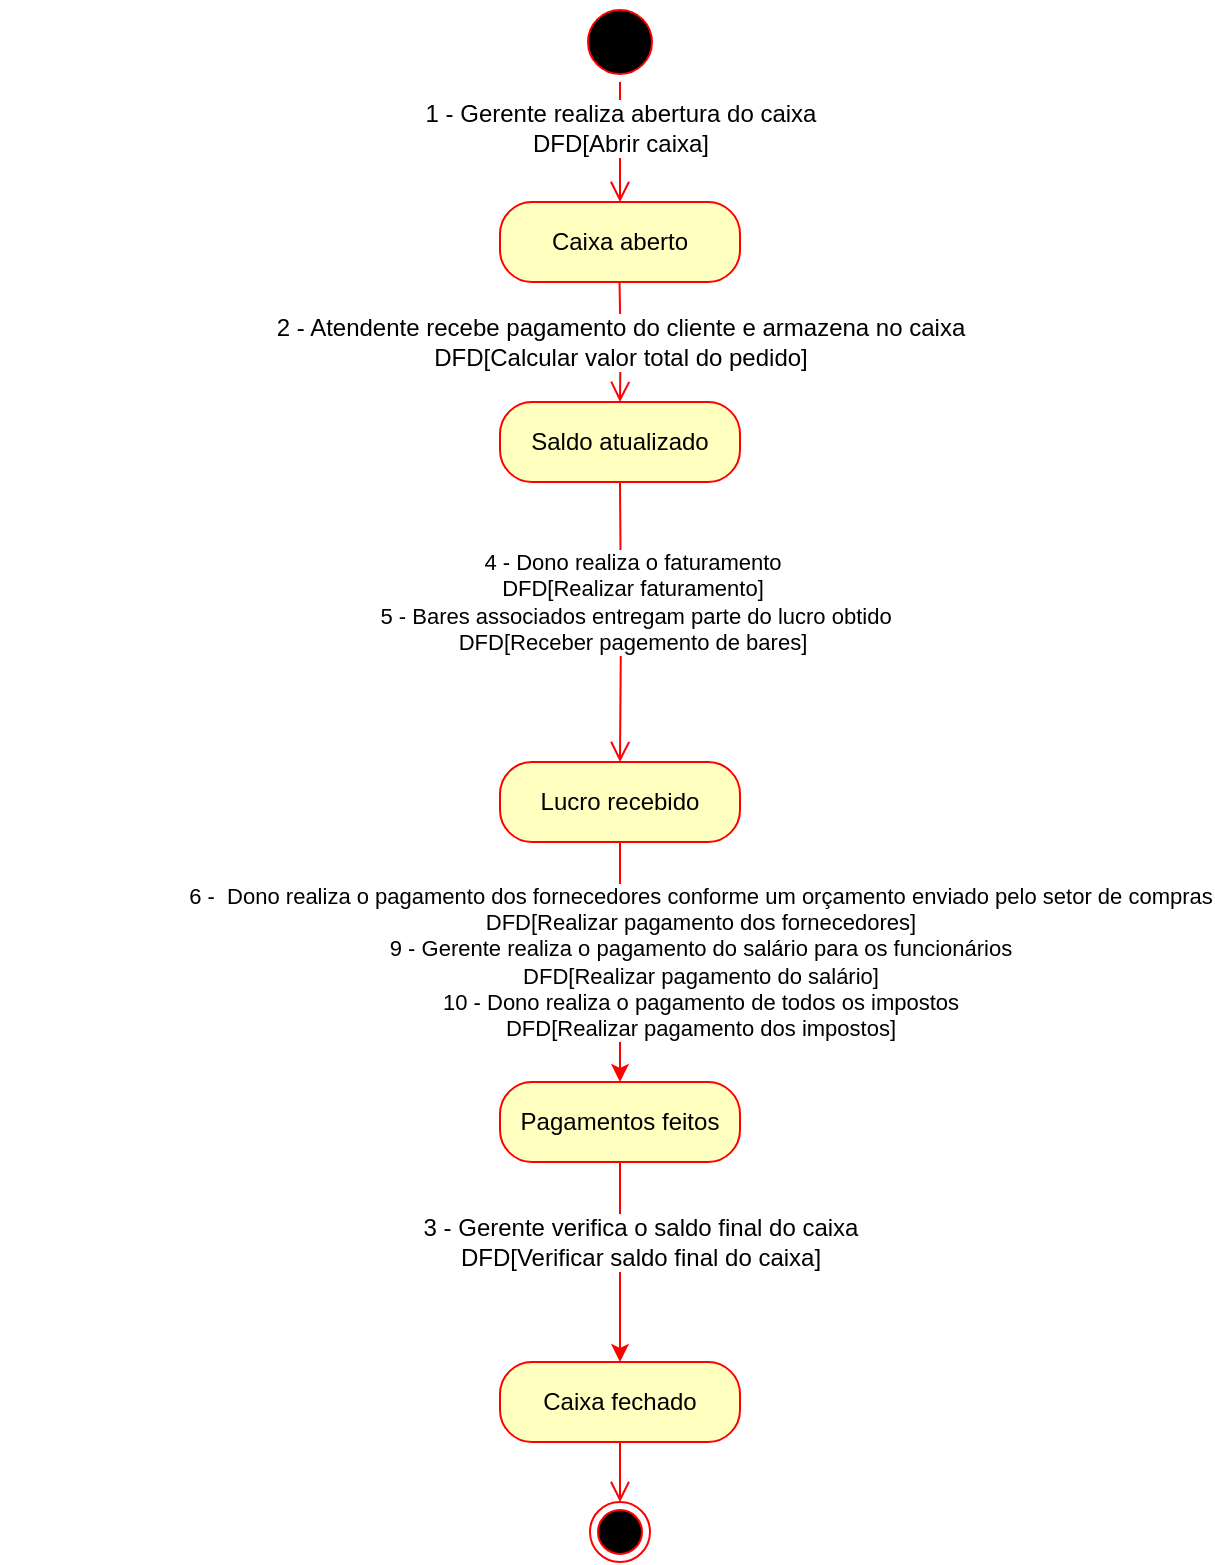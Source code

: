 <mxfile version="13.0.1" type="device"><diagram id="o-cvUVPA7tT5pMGQqmVr" name="Page-1"><mxGraphModel dx="1108" dy="482" grid="1" gridSize="10" guides="1" tooltips="1" connect="1" arrows="1" fold="1" page="1" pageScale="1" pageWidth="827" pageHeight="1169" math="0" shadow="0"><root><mxCell id="0"/><mxCell id="1" parent="0"/><mxCell id="poQP72-ywd2An8qY4BWv-1" value="" style="ellipse;html=1;shape=endState;fillColor=#000000;strokeColor=#ff0000;" parent="1" vertex="1"><mxGeometry x="245" y="770" width="30" height="30" as="geometry"/></mxCell><mxCell id="poQP72-ywd2An8qY4BWv-2" value="" style="ellipse;html=1;shape=startState;fillColor=#000000;strokeColor=#ff0000;" parent="1" vertex="1"><mxGeometry x="240" y="20" width="40" height="40" as="geometry"/></mxCell><mxCell id="poQP72-ywd2An8qY4BWv-3" value="" style="edgeStyle=orthogonalEdgeStyle;html=1;verticalAlign=bottom;endArrow=open;endSize=8;strokeColor=#ff0000;" parent="1" source="poQP72-ywd2An8qY4BWv-2" target="poQP72-ywd2An8qY4BWv-5" edge="1"><mxGeometry relative="1" as="geometry"><mxPoint x="255" y="130" as="targetPoint"/><Array as="points"><mxPoint x="260" y="130"/></Array></mxGeometry></mxCell><mxCell id="poQP72-ywd2An8qY4BWv-4" value="1 -&amp;nbsp;Gerente realiza abertura do caixa&lt;br&gt;DFD[Abrir caixa]" style="text;html=1;align=center;verticalAlign=middle;resizable=0;points=[];labelBackgroundColor=#ffffff;" parent="poQP72-ywd2An8qY4BWv-3" vertex="1" connectable="0"><mxGeometry x="1" y="37" relative="1" as="geometry"><mxPoint x="-37" y="-37" as="offset"/></mxGeometry></mxCell><mxCell id="poQP72-ywd2An8qY4BWv-5" value="Caixa aberto" style="rounded=1;whiteSpace=wrap;html=1;arcSize=40;fontColor=#000000;fillColor=#ffffc0;strokeColor=#ff0000;" parent="1" vertex="1"><mxGeometry x="200" y="120" width="120" height="40" as="geometry"/></mxCell><mxCell id="poQP72-ywd2An8qY4BWv-6" value="" style="edgeStyle=orthogonalEdgeStyle;html=1;verticalAlign=bottom;endArrow=open;endSize=8;strokeColor=#ff0000;entryX=0.5;entryY=0;entryDx=0;entryDy=0;" parent="1" target="poQP72-ywd2An8qY4BWv-7" edge="1"><mxGeometry relative="1" as="geometry"><mxPoint x="259.76" y="240" as="targetPoint"/><mxPoint x="259.76" y="160" as="sourcePoint"/><Array as="points"/></mxGeometry></mxCell><mxCell id="poQP72-ywd2An8qY4BWv-7" value="Saldo atualizado" style="rounded=1;whiteSpace=wrap;html=1;arcSize=40;fontColor=#000000;fillColor=#ffffc0;strokeColor=#ff0000;" parent="1" vertex="1"><mxGeometry x="200" y="220" width="120" height="40" as="geometry"/></mxCell><mxCell id="poQP72-ywd2An8qY4BWv-23" style="edgeStyle=orthogonalEdgeStyle;rounded=0;orthogonalLoop=1;jettySize=auto;html=1;exitX=0.5;exitY=1;exitDx=0;exitDy=0;fillColor=#f8cecc;strokeColor=#FF0000;" parent="1" source="poQP72-ywd2An8qY4BWv-8" target="poQP72-ywd2An8qY4BWv-18" edge="1"><mxGeometry relative="1" as="geometry"/></mxCell><mxCell id="poQP72-ywd2An8qY4BWv-24" value="6 -&amp;nbsp;&amp;nbsp;Dono realiza o pagamento dos fornecedores conforme um orçamento enviado pelo setor de compras&lt;br&gt;DFD[Realizar pagamento dos fornecedores]&lt;br&gt;9 -&amp;nbsp;Gerente realiza o pagamento do salário para os funcionários&lt;br&gt;DFD[Realizar pagamento do salário]&lt;br&gt;10 -&amp;nbsp;Dono realiza o pagamento de todos os impostos&lt;br&gt;DFD[Realizar pagamento dos impostos]" style="edgeLabel;html=1;align=center;verticalAlign=middle;resizable=0;points=[];" parent="poQP72-ywd2An8qY4BWv-23" vertex="1" connectable="0"><mxGeometry x="-0.3" relative="1" as="geometry"><mxPoint x="40" y="18" as="offset"/></mxGeometry></mxCell><mxCell id="poQP72-ywd2An8qY4BWv-8" value="Lucro recebido" style="rounded=1;whiteSpace=wrap;html=1;arcSize=40;fontColor=#000000;fillColor=#ffffc0;strokeColor=#ff0000;" parent="1" vertex="1"><mxGeometry x="200" y="400" width="120" height="40" as="geometry"/></mxCell><mxCell id="poQP72-ywd2An8qY4BWv-9" value="" style="edgeStyle=orthogonalEdgeStyle;html=1;verticalAlign=bottom;endArrow=open;endSize=8;strokeColor=#ff0000;entryX=0.5;entryY=0;entryDx=0;entryDy=0;" parent="1" target="poQP72-ywd2An8qY4BWv-8" edge="1"><mxGeometry relative="1" as="geometry"><mxPoint x="260.24" y="320" as="targetPoint"/><mxPoint x="260" y="260" as="sourcePoint"/><Array as="points"/></mxGeometry></mxCell><mxCell id="poQP72-ywd2An8qY4BWv-20" value="&lt;div&gt;4 - Dono realiza o faturamento&lt;/div&gt;&lt;div&gt;DFD[Realizar faturamento]&lt;/div&gt;&lt;div&gt;&amp;nbsp;5 - Bares associados entregam parte do lucro obtido&lt;/div&gt;&lt;div&gt;DFD[Receber pagemento de bares]&lt;/div&gt;" style="edgeLabel;html=1;align=center;verticalAlign=middle;resizable=0;points=[];" parent="poQP72-ywd2An8qY4BWv-9" vertex="1" connectable="0"><mxGeometry x="-0.143" y="5" relative="1" as="geometry"><mxPoint as="offset"/></mxGeometry></mxCell><mxCell id="poQP72-ywd2An8qY4BWv-13" value="Caixa fechado" style="rounded=1;whiteSpace=wrap;html=1;arcSize=40;fontColor=#000000;fillColor=#ffffc0;strokeColor=#ff0000;" parent="1" vertex="1"><mxGeometry x="200" y="700" width="120" height="40" as="geometry"/></mxCell><mxCell id="poQP72-ywd2An8qY4BWv-14" value="" style="edgeStyle=orthogonalEdgeStyle;html=1;verticalAlign=bottom;endArrow=open;endSize=8;strokeColor=#ff0000;" parent="1" edge="1"><mxGeometry relative="1" as="geometry"><mxPoint x="260" y="770" as="targetPoint"/><mxPoint x="260" y="740" as="sourcePoint"/><Array as="points"><mxPoint x="260" y="770"/></Array></mxGeometry></mxCell><mxCell id="poQP72-ywd2An8qY4BWv-15" value="2 - Atendente recebe pagamento do cliente e armazena no caixa&lt;br&gt;DFD[Calcular valor total do pedido]" style="text;html=1;align=center;verticalAlign=middle;resizable=0;points=[];labelBackgroundColor=#ffffff;" parent="1" vertex="1" connectable="0"><mxGeometry x="260" y="190.003" as="geometry"><mxPoint as="offset"/></mxGeometry></mxCell><mxCell id="poQP72-ywd2An8qY4BWv-25" style="edgeStyle=orthogonalEdgeStyle;rounded=0;orthogonalLoop=1;jettySize=auto;html=1;exitX=0.5;exitY=1;exitDx=0;exitDy=0;entryX=0.5;entryY=0;entryDx=0;entryDy=0;strokeColor=#FF0000;" parent="1" source="poQP72-ywd2An8qY4BWv-18" edge="1"><mxGeometry relative="1" as="geometry"><mxPoint x="260" y="700" as="targetPoint"/></mxGeometry></mxCell><mxCell id="poQP72-ywd2An8qY4BWv-18" value="Pagamentos feitos" style="rounded=1;whiteSpace=wrap;html=1;arcSize=40;fontColor=#000000;fillColor=#ffffc0;strokeColor=#ff0000;" parent="1" vertex="1"><mxGeometry x="200" y="560" width="120" height="40" as="geometry"/></mxCell><mxCell id="poQP72-ywd2An8qY4BWv-19" value="3 - Gerente verifica o saldo final do caixa&lt;br&gt;DFD[Verificar saldo final do caixa]" style="text;html=1;align=center;verticalAlign=middle;resizable=0;points=[];labelBackgroundColor=#ffffff;" parent="1" vertex="1" connectable="0"><mxGeometry x="-50.0" y="650.0" as="geometry"><mxPoint x="320" y="-9.92" as="offset"/></mxGeometry></mxCell></root></mxGraphModel></diagram></mxfile>